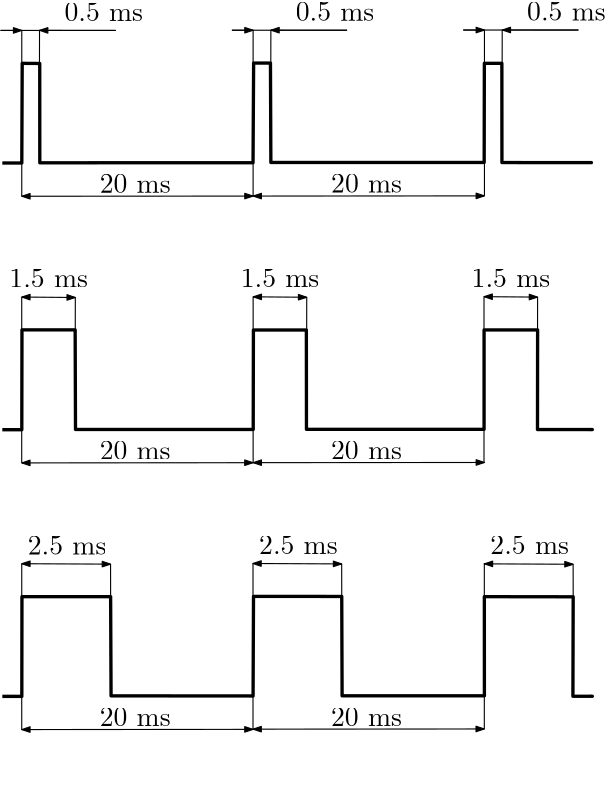 <?xml version="1.0"?>
<!DOCTYPE ipe SYSTEM "ipe.dtd">
<ipe version="70206" creator="Ipe 7.2.7">
<info created="D:20170616113640" modified="D:20170616165247"/>
<ipestyle name="basic">
<symbol name="arrow/arc(spx)">
<path stroke="sym-stroke" fill="sym-stroke" pen="sym-pen">
0 0 m
-1 0.333 l
-1 -0.333 l
h
</path>
</symbol>
<symbol name="arrow/farc(spx)">
<path stroke="sym-stroke" fill="white" pen="sym-pen">
0 0 m
-1 0.333 l
-1 -0.333 l
h
</path>
</symbol>
<symbol name="arrow/ptarc(spx)">
<path stroke="sym-stroke" fill="sym-stroke" pen="sym-pen">
0 0 m
-1 0.333 l
-0.8 0 l
-1 -0.333 l
h
</path>
</symbol>
<symbol name="arrow/fptarc(spx)">
<path stroke="sym-stroke" fill="white" pen="sym-pen">
0 0 m
-1 0.333 l
-0.8 0 l
-1 -0.333 l
h
</path>
</symbol>
<symbol name="mark/circle(sx)" transformations="translations">
<path fill="sym-stroke">
0.6 0 0 0.6 0 0 e
0.4 0 0 0.4 0 0 e
</path>
</symbol>
<symbol name="mark/disk(sx)" transformations="translations">
<path fill="sym-stroke">
0.6 0 0 0.6 0 0 e
</path>
</symbol>
<symbol name="mark/fdisk(sfx)" transformations="translations">
<group>
<path fill="sym-fill">
0.5 0 0 0.5 0 0 e
</path>
<path fill="sym-stroke" fillrule="eofill">
0.6 0 0 0.6 0 0 e
0.4 0 0 0.4 0 0 e
</path>
</group>
</symbol>
<symbol name="mark/box(sx)" transformations="translations">
<path fill="sym-stroke" fillrule="eofill">
-0.6 -0.6 m
0.6 -0.6 l
0.6 0.6 l
-0.6 0.6 l
h
-0.4 -0.4 m
0.4 -0.4 l
0.4 0.4 l
-0.4 0.4 l
h
</path>
</symbol>
<symbol name="mark/square(sx)" transformations="translations">
<path fill="sym-stroke">
-0.6 -0.6 m
0.6 -0.6 l
0.6 0.6 l
-0.6 0.6 l
h
</path>
</symbol>
<symbol name="mark/fsquare(sfx)" transformations="translations">
<group>
<path fill="sym-fill">
-0.5 -0.5 m
0.5 -0.5 l
0.5 0.5 l
-0.5 0.5 l
h
</path>
<path fill="sym-stroke" fillrule="eofill">
-0.6 -0.6 m
0.6 -0.6 l
0.6 0.6 l
-0.6 0.6 l
h
-0.4 -0.4 m
0.4 -0.4 l
0.4 0.4 l
-0.4 0.4 l
h
</path>
</group>
</symbol>
<symbol name="mark/cross(sx)" transformations="translations">
<group>
<path fill="sym-stroke">
-0.43 -0.57 m
0.57 0.43 l
0.43 0.57 l
-0.57 -0.43 l
h
</path>
<path fill="sym-stroke">
-0.43 0.57 m
0.57 -0.43 l
0.43 -0.57 l
-0.57 0.43 l
h
</path>
</group>
</symbol>
<symbol name="arrow/fnormal(spx)">
<path stroke="sym-stroke" fill="white" pen="sym-pen">
0 0 m
-1 0.333 l
-1 -0.333 l
h
</path>
</symbol>
<symbol name="arrow/pointed(spx)">
<path stroke="sym-stroke" fill="sym-stroke" pen="sym-pen">
0 0 m
-1 0.333 l
-0.8 0 l
-1 -0.333 l
h
</path>
</symbol>
<symbol name="arrow/fpointed(spx)">
<path stroke="sym-stroke" fill="white" pen="sym-pen">
0 0 m
-1 0.333 l
-0.8 0 l
-1 -0.333 l
h
</path>
</symbol>
<symbol name="arrow/linear(spx)">
<path stroke="sym-stroke" pen="sym-pen">
-1 0.333 m
0 0 l
-1 -0.333 l
</path>
</symbol>
<symbol name="arrow/fdouble(spx)">
<path stroke="sym-stroke" fill="white" pen="sym-pen">
0 0 m
-1 0.333 l
-1 -0.333 l
h
-1 0 m
-2 0.333 l
-2 -0.333 l
h
</path>
</symbol>
<symbol name="arrow/double(spx)">
<path stroke="sym-stroke" fill="sym-stroke" pen="sym-pen">
0 0 m
-1 0.333 l
-1 -0.333 l
h
-1 0 m
-2 0.333 l
-2 -0.333 l
h
</path>
</symbol>
<pen name="heavier" value="0.8"/>
<pen name="fat" value="1.2"/>
<pen name="ultrafat" value="2"/>
<symbolsize name="large" value="5"/>
<symbolsize name="small" value="2"/>
<symbolsize name="tiny" value="1.1"/>
<arrowsize name="large" value="10"/>
<arrowsize name="small" value="5"/>
<arrowsize name="tiny" value="3"/>
<color name="red" value="1 0 0"/>
<color name="green" value="0 1 0"/>
<color name="blue" value="0 0 1"/>
<color name="yellow" value="1 1 0"/>
<color name="orange" value="1 0.647 0"/>
<color name="gold" value="1 0.843 0"/>
<color name="purple" value="0.627 0.125 0.941"/>
<color name="gray" value="0.745"/>
<color name="brown" value="0.647 0.165 0.165"/>
<color name="navy" value="0 0 0.502"/>
<color name="pink" value="1 0.753 0.796"/>
<color name="seagreen" value="0.18 0.545 0.341"/>
<color name="turquoise" value="0.251 0.878 0.816"/>
<color name="violet" value="0.933 0.51 0.933"/>
<color name="darkblue" value="0 0 0.545"/>
<color name="darkcyan" value="0 0.545 0.545"/>
<color name="darkgray" value="0.663"/>
<color name="darkgreen" value="0 0.392 0"/>
<color name="darkmagenta" value="0.545 0 0.545"/>
<color name="darkorange" value="1 0.549 0"/>
<color name="darkred" value="0.545 0 0"/>
<color name="lightblue" value="0.678 0.847 0.902"/>
<color name="lightcyan" value="0.878 1 1"/>
<color name="lightgray" value="0.827"/>
<color name="lightgreen" value="0.565 0.933 0.565"/>
<color name="lightyellow" value="1 1 0.878"/>
<dashstyle name="dashed" value="[4] 0"/>
<dashstyle name="dotted" value="[1 3] 0"/>
<dashstyle name="dash dotted" value="[4 2 1 2] 0"/>
<dashstyle name="dash dot dotted" value="[4 2 1 2 1 2] 0"/>
<textsize name="large" value="\large"/>
<textsize name="Large" value="\Large"/>
<textsize name="LARGE" value="\LARGE"/>
<textsize name="huge" value="\huge"/>
<textsize name="Huge" value="\Huge"/>
<textsize name="small" value="\small"/>
<textsize name="footnote" value="\footnotesize"/>
<textsize name="tiny" value="\tiny"/>
<textstyle name="center" begin="\begin{center}" end="\end{center}"/>
<textstyle name="itemize" begin="\begin{itemize}" end="\end{itemize}"/>
<textstyle name="item" begin="\begin{itemize}\item{}" end="\end{itemize}"/>
<gridsize name="4 pts" value="4"/>
<gridsize name="8 pts (~3 mm)" value="8"/>
<gridsize name="16 pts (~6 mm)" value="16"/>
<gridsize name="32 pts (~12 mm)" value="32"/>
<gridsize name="10 pts (~3.5 mm)" value="10"/>
<gridsize name="20 pts (~7 mm)" value="20"/>
<gridsize name="14 pts (~5 mm)" value="14"/>
<gridsize name="28 pts (~10 mm)" value="28"/>
<gridsize name="56 pts (~20 mm)" value="56"/>
<anglesize name="90 deg" value="90"/>
<anglesize name="60 deg" value="60"/>
<anglesize name="45 deg" value="45"/>
<anglesize name="30 deg" value="30"/>
<anglesize name="22.5 deg" value="22.5"/>
<opacity name="10%" value="0.1"/>
<opacity name="30%" value="0.3"/>
<opacity name="50%" value="0.5"/>
<opacity name="75%" value="0.75"/>
<tiling name="falling" angle="-60" step="4" width="1"/>
<tiling name="rising" angle="30" step="4" width="1"/>
</ipestyle>
<page>
<layer name="alpha"/>
<view layers="alpha" active="alpha"/>
<path layer="alpha" matrix="1 0 0 1 10.1502 -2.69833" stroke="black" pen="fat">
197.85 434.698 m
204.86 434.724 l
205.009 470.587 l
211.318 470.544 l
211.338 434.789 l
288.105 434.81 l
288.318 470.695 l
294.378 470.691 l
294.522 434.904 l
371.317 434.901 l
371.379 470.59 l
377.685 470.59 l
377.709 434.87 l
409.923 434.848 l
409.009 434.848 l
409.009 434.848 l
</path>
<path matrix="1 0 0 1 10.1649 -20.9086" stroke="black" pen="fat">
197.835 356.909 m
204.845 356.909 l
204.911 392.843 l
224.054 392.843 l
224.175 356.997 l
288.155 356.992 l
288.228 392.789 l
307.289 392.798 l
307.325 357.034 l
371.265 357.05 l
371.266 392.822 l
390.538 392.822 l
390.494 356.962 l
410.234 356.956 l
409.112 356.956 l
</path>
<path matrix="1 0 0 1 10.1708 -39.1874" stroke="black" pen="fat">
197.829 279.187 m
204.847 279.187 l
204.898 315.08 l
236.817 315.08 l
236.975 279.373 l
288.101 279.33 l
288.257 315.175 l
320.02 315.161 l
320.149 279.386 l
371.374 279.393 l
371.357 315.081 l
403.341 315.036 l
403.24 279.231 l
410.236 279.231 l
409.335 279.273 l
</path>
<path matrix="1 0 0 1 10.1502 -2.69833" stroke="black">
197.213 482.44 m
238.673 482.433 l
</path>
<path matrix="1 0 0 1.00028 10.1502 -2.83493" stroke="black">
204.851 482.441 m
204.846 422.753 l
</path>
<path matrix="1 0 0 1 10.1502 -2.69833" stroke="black" arrow="normal/tiny" rarrow="normal/tiny">
204.846 422.736 m
288.13 422.805 l
</path>
<path matrix="1 0 0 1 10.1502 -2.69833" stroke="black">
211.243 482.458 m
211.218 469.71 l
</path>
<path matrix="1 0 0 1 10.1502 -2.69833" stroke="black" rarrow="normal/tiny">
211.243 482.458 m
238.673 482.433 l
238.673 482.433 l
</path>
<path matrix="1 0 0 1 10.1502 -2.69833" stroke="black" arrow="normal/tiny">
197.213 482.44 m
204.851 482.441 l
</path>
<path matrix="1 0 0 1 93.4339 -2.62902" stroke="black">
197.213 482.44 m
238.673 482.433 l
</path>
<path matrix="1 0 0 1.00028 93.4339 -2.76562" stroke="black">
204.851 482.441 m
204.846 422.753 l
</path>
<path matrix="1 0 0 1 93.4339 -2.62902" stroke="black" arrow="normal/tiny" rarrow="normal/tiny">
204.846 422.736 m
288.13 422.805 l
</path>
<path matrix="1 0 0 1 93.4339 -2.62902" stroke="black">
211.243 482.458 m
211.218 469.71 l
</path>
<path matrix="1 0 0 1 93.4339 -2.62902" stroke="black" rarrow="normal/tiny">
211.243 482.458 m
238.673 482.433 l
238.673 482.433 l
</path>
<path matrix="1 0 0 1 93.4339 -2.62902" stroke="black" arrow="normal/tiny">
197.213 482.44 m
204.851 482.441 l
</path>
<path matrix="1 0 0 1 176.718 -2.56002" stroke="black">
197.213 482.44 m
238.673 482.433 l
</path>
<path matrix="1 0 0 1.00028 176.718 -2.69662" stroke="black">
204.851 482.441 m
204.846 422.753 l
</path>
<path matrix="1 0 0 1 176.718 -2.56002" stroke="black">
211.243 482.458 m
211.218 469.71 l
</path>
<path matrix="1 0 0 1 176.718 -2.56002" stroke="black" rarrow="normal/tiny">
211.243 482.458 m
238.673 482.433 l
238.673 482.433 l
</path>
<path matrix="1 0 0 1 176.718 -2.56002" stroke="black" arrow="normal/tiny">
197.213 482.44 m
204.851 482.441 l
</path>
<path matrix="1 0 0 1.00028 10.1338 -98.822" stroke="black">
204.851 482.441 m
204.846 422.753 l
</path>
<path matrix="1 0 0 1 10.1338 -98.6854" stroke="black" arrow="normal/tiny" rarrow="normal/tiny">
204.846 422.736 m
288.13 422.805 l
</path>
<path matrix="1 0 0 1 23.0374 -98.8646" stroke="black">
211.243 482.458 m
211.218 469.71 l
</path>
<path matrix="1 0 0 1 10.1649 -20.9086" stroke="black" arrow="normal/tiny" rarrow="normal/tiny">
204.82 404.663 m
224.115 404.502 l
</path>
<path matrix="1 0 0 1.00028 93.4441 -98.7387" stroke="black">
204.851 482.441 m
204.846 422.753 l
</path>
<path matrix="1 0 0 1 93.4441 -98.6021" stroke="black" arrow="normal/tiny" rarrow="normal/tiny">
204.846 422.736 m
288.13 422.805 l
</path>
<path matrix="1 0 0 1 106.348 -98.7813" stroke="black">
211.243 482.458 m
211.218 469.71 l
</path>
<path matrix="1 0 0 1 93.4752 -20.8253" stroke="black" arrow="normal/tiny" rarrow="normal/tiny">
204.82 404.663 m
224.115 404.502 l
</path>
<path matrix="1 0 0 1.00028 176.554 -98.6808" stroke="black">
204.851 482.441 m
204.846 422.753 l
</path>
<path matrix="1 0 0 1 189.457 -98.7234" stroke="black">
211.243 482.458 m
211.218 469.71 l
</path>
<path matrix="1 0 0 1 176.585 -20.7674" stroke="black" arrow="normal/tiny" rarrow="normal/tiny">
204.82 404.663 m
224.115 404.502 l
</path>
<path matrix="1 0 0 1.00028 10.1421 -194.822" stroke="black">
204.851 482.441 m
204.846 422.753 l
</path>
<path matrix="1 0 0 1 10.1421 -194.686" stroke="black" arrow="normal/tiny" rarrow="normal/tiny">
204.846 422.736 m
288.13 422.805 l
</path>
<path matrix="1.65701 0 0 0.936638 -124.395 -91.2687" stroke="black" arrow="normal/tiny" rarrow="normal/tiny">
204.82 404.663 m
224.115 404.502 l
</path>
<path matrix="1 0 0 1.00028 93.3953 -194.679" stroke="black">
204.851 482.441 m
204.846 422.753 l
</path>
<path matrix="1 0 0 1 93.3953 -194.543" stroke="black" arrow="normal/tiny" rarrow="normal/tiny">
204.846 422.736 m
288.13 422.805 l
</path>
<path matrix="1 0 0 1.00028 176.669 -194.617" stroke="black">
204.851 482.441 m
204.846 422.753 l
</path>
<path matrix="-2.26077 0 0 0.616555 782.376 81.6287" stroke="black">
236.817 315.08 m
236.827 334.073 l
236.827 334.073 l
</path>
<path matrix="1.65701 0 0 0.936638 -41.192 -91.1874" stroke="black" arrow="normal/tiny" rarrow="normal/tiny">
204.82 404.663 m
224.115 404.502 l
</path>
<path matrix="-2.26077 0 0 0.616555 865.579 81.7099" stroke="black">
236.817 315.08 m
236.827 334.073 l
236.827 334.073 l
</path>
<path matrix="1.65701 0 0 0.936638 42.1285 -91.3132" stroke="black" arrow="normal/tiny" rarrow="normal/tiny">
204.82 404.663 m
224.115 404.502 l
</path>
<path matrix="-2.26077 0 0 0.616555 948.9 81.5841" stroke="black">
236.817 315.08 m
236.827 334.073 l
236.827 334.073 l
</path>
<text matrix="1 0 0 1 9.21826 -2.93131" transformations="translations" pos="221.136 486.065" stroke="black" type="label" width="28.283" height="6.42" depth="0" valign="baseline">0.5 ms</text>
<text matrix="1 0 0 1 92.502 -2.862" transformations="translations" pos="221.136 486.065" stroke="black" type="label" width="28.283" height="6.42" depth="0" valign="baseline">0.5 ms</text>
<text matrix="1 0 0 1 175.786 -2.793" transformations="translations" pos="221.136 486.065" stroke="black" type="label" width="28.283" height="6.42" depth="0" valign="baseline">0.5 ms</text>
<text matrix="1 0 0 1 4.24144 -6.17136" transformations="translations" pos="238.819 427.457" stroke="black" type="label" width="25.515" height="6.42" depth="0" valign="baseline">20 ms</text>
<text matrix="1 0 0 1 87.5252 -6.10328" transformations="translations" pos="238.819 427.457" stroke="black" type="label" width="25.515" height="6.42" depth="0" valign="baseline">20 ms</text>
<text matrix="1 0 0 1 4.22508 -102.16" transformations="translations" pos="238.819 427.457" stroke="black" type="label" width="25.515" height="6.42" depth="0" valign="baseline">20 ms</text>
<text matrix="1 0 0 1 87.5091 -102.089" transformations="translations" pos="238.819 427.457" stroke="black" type="label" width="25.515" height="6.42" depth="0" valign="baseline">20 ms</text>
<text matrix="1 0 0 1 4.23331 -198.16" transformations="translations" pos="238.819 427.457" stroke="black" type="label" width="25.515" height="6.42" depth="0" valign="baseline">20 ms</text>
<text matrix="1 0 0 1 87.5173 -198.09" transformations="translations" pos="238.819 427.457" stroke="black" type="label" width="25.515" height="6.42" depth="0" valign="baseline">20 ms</text>
<text matrix="1 0 0 1 -1.69594 -22.1904" transformations="translations" pos="212.215 409.437" stroke="black" type="label" width="28.283" height="6.42" depth="0" valign="baseline">1.5 ms</text>
<text matrix="1 0 0 1 81.6142 -22.1073" transformations="translations" pos="212.215 409.437" stroke="black" type="label" width="28.283" height="6.42" depth="0" valign="baseline">1.5 ms</text>
<text matrix="1 0 0 1 164.724 -22.0494" transformations="translations" pos="212.215 409.437" stroke="black" type="label" width="28.283" height="6.42" depth="0" valign="baseline">1.5 ms</text>
<text matrix="1 0 0 1 3.948 -43.992" transformations="translations" pos="213.216 335.063" stroke="black" type="label" width="28.283" height="6.42" depth="0" valign="baseline">2.5 ms</text>
<text matrix="1 0 0 1 87.2015 -43.8489" transformations="translations" pos="213.216 335.063" stroke="black" type="label" width="28.283" height="6.42" depth="0" valign="baseline">2.5 ms</text>
<text matrix="1 0 0 1 170.475 -43.7862" transformations="translations" pos="213.216 335.063" stroke="black" type="label" width="28.283" height="6.42" depth="0" valign="baseline">2.5 ms</text>
<path fill="white">
269.047 221.547 m
269.047 207.873 l
327.885 207.873 l
327.885 221.547 l
h
</path>
</page>
</ipe>
